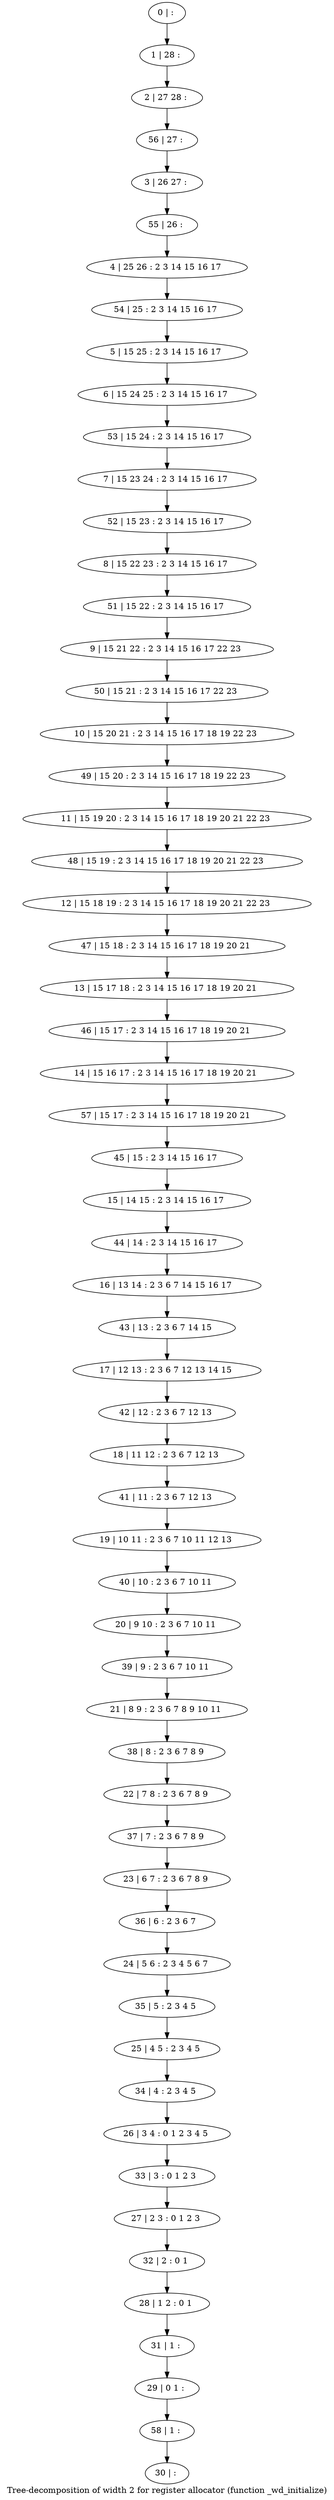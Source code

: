 digraph G {
graph [label="Tree-decomposition of width 2 for register allocator (function _wd_initialize)"]
0[label="0 | : "];
1[label="1 | 28 : "];
2[label="2 | 27 28 : "];
3[label="3 | 26 27 : "];
4[label="4 | 25 26 : 2 3 14 15 16 17 "];
5[label="5 | 15 25 : 2 3 14 15 16 17 "];
6[label="6 | 15 24 25 : 2 3 14 15 16 17 "];
7[label="7 | 15 23 24 : 2 3 14 15 16 17 "];
8[label="8 | 15 22 23 : 2 3 14 15 16 17 "];
9[label="9 | 15 21 22 : 2 3 14 15 16 17 22 23 "];
10[label="10 | 15 20 21 : 2 3 14 15 16 17 18 19 22 23 "];
11[label="11 | 15 19 20 : 2 3 14 15 16 17 18 19 20 21 22 23 "];
12[label="12 | 15 18 19 : 2 3 14 15 16 17 18 19 20 21 22 23 "];
13[label="13 | 15 17 18 : 2 3 14 15 16 17 18 19 20 21 "];
14[label="14 | 15 16 17 : 2 3 14 15 16 17 18 19 20 21 "];
15[label="15 | 14 15 : 2 3 14 15 16 17 "];
16[label="16 | 13 14 : 2 3 6 7 14 15 16 17 "];
17[label="17 | 12 13 : 2 3 6 7 12 13 14 15 "];
18[label="18 | 11 12 : 2 3 6 7 12 13 "];
19[label="19 | 10 11 : 2 3 6 7 10 11 12 13 "];
20[label="20 | 9 10 : 2 3 6 7 10 11 "];
21[label="21 | 8 9 : 2 3 6 7 8 9 10 11 "];
22[label="22 | 7 8 : 2 3 6 7 8 9 "];
23[label="23 | 6 7 : 2 3 6 7 8 9 "];
24[label="24 | 5 6 : 2 3 4 5 6 7 "];
25[label="25 | 4 5 : 2 3 4 5 "];
26[label="26 | 3 4 : 0 1 2 3 4 5 "];
27[label="27 | 2 3 : 0 1 2 3 "];
28[label="28 | 1 2 : 0 1 "];
29[label="29 | 0 1 : "];
30[label="30 | : "];
31[label="31 | 1 : "];
32[label="32 | 2 : 0 1 "];
33[label="33 | 3 : 0 1 2 3 "];
34[label="34 | 4 : 2 3 4 5 "];
35[label="35 | 5 : 2 3 4 5 "];
36[label="36 | 6 : 2 3 6 7 "];
37[label="37 | 7 : 2 3 6 7 8 9 "];
38[label="38 | 8 : 2 3 6 7 8 9 "];
39[label="39 | 9 : 2 3 6 7 10 11 "];
40[label="40 | 10 : 2 3 6 7 10 11 "];
41[label="41 | 11 : 2 3 6 7 12 13 "];
42[label="42 | 12 : 2 3 6 7 12 13 "];
43[label="43 | 13 : 2 3 6 7 14 15 "];
44[label="44 | 14 : 2 3 14 15 16 17 "];
45[label="45 | 15 : 2 3 14 15 16 17 "];
46[label="46 | 15 17 : 2 3 14 15 16 17 18 19 20 21 "];
47[label="47 | 15 18 : 2 3 14 15 16 17 18 19 20 21 "];
48[label="48 | 15 19 : 2 3 14 15 16 17 18 19 20 21 22 23 "];
49[label="49 | 15 20 : 2 3 14 15 16 17 18 19 22 23 "];
50[label="50 | 15 21 : 2 3 14 15 16 17 22 23 "];
51[label="51 | 15 22 : 2 3 14 15 16 17 "];
52[label="52 | 15 23 : 2 3 14 15 16 17 "];
53[label="53 | 15 24 : 2 3 14 15 16 17 "];
54[label="54 | 25 : 2 3 14 15 16 17 "];
55[label="55 | 26 : "];
56[label="56 | 27 : "];
57[label="57 | 15 17 : 2 3 14 15 16 17 18 19 20 21 "];
58[label="58 | 1 : "];
0->1 ;
1->2 ;
5->6 ;
31->29 ;
28->31 ;
32->28 ;
27->32 ;
33->27 ;
26->33 ;
34->26 ;
25->34 ;
35->25 ;
24->35 ;
36->24 ;
23->36 ;
37->23 ;
22->37 ;
38->22 ;
21->38 ;
39->21 ;
20->39 ;
40->20 ;
19->40 ;
41->19 ;
18->41 ;
42->18 ;
17->42 ;
43->17 ;
16->43 ;
44->16 ;
15->44 ;
45->15 ;
46->14 ;
13->46 ;
47->13 ;
12->47 ;
48->12 ;
11->48 ;
49->11 ;
10->49 ;
50->10 ;
9->50 ;
51->9 ;
8->51 ;
52->8 ;
7->52 ;
53->7 ;
6->53 ;
54->5 ;
4->54 ;
55->4 ;
3->55 ;
56->3 ;
2->56 ;
57->45 ;
14->57 ;
58->30 ;
29->58 ;
}
